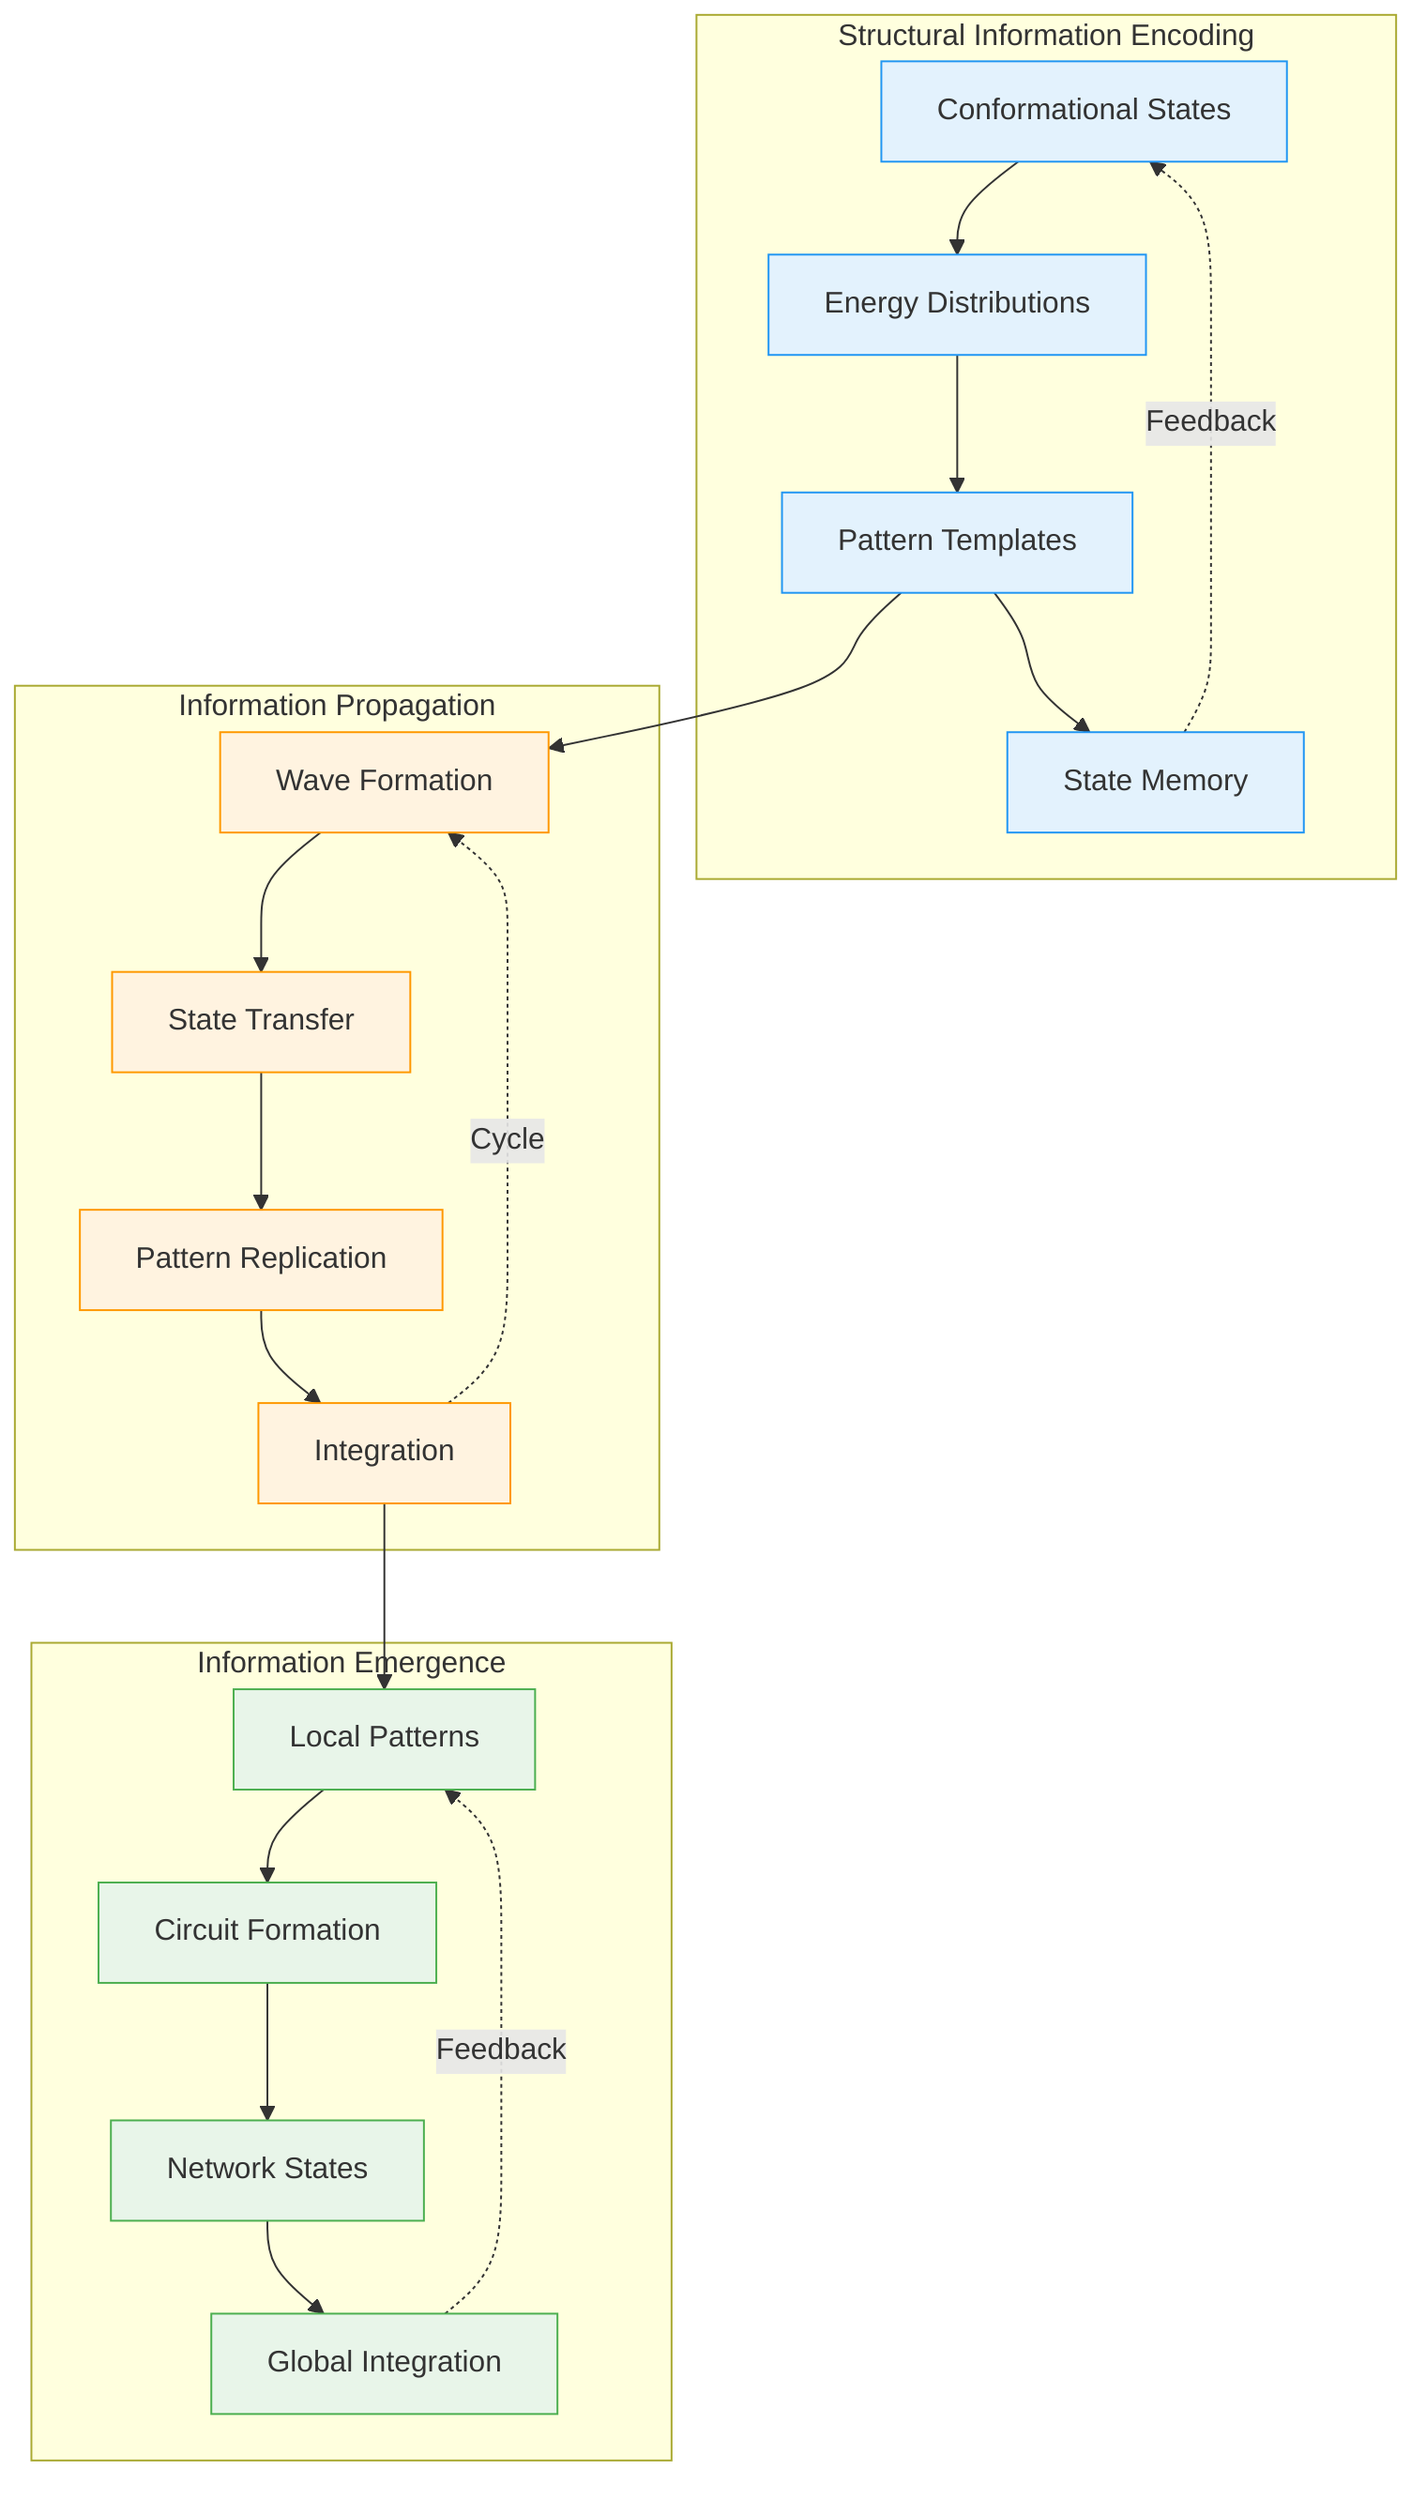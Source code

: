 flowchart TB
    subgraph StructuralEncoding["Structural Information Encoding"]
        direction TB
        SE1[Conformational States]
        SE2[Energy Distributions]
        SE3[Pattern Templates]
        SE4[State Memory]
        
        SE1 --> SE2
        SE2 --> SE3
        SE3 --> SE4
        SE4 -.->|Feedback| SE1
    end

    subgraph PropagationMechanisms["Information Propagation"]
        direction LR
        PM1[Wave Formation]
        PM2[State Transfer]
        PM3[Pattern Replication]
        PM4[Integration]
        
        PM1 --> PM2
        PM2 --> PM3
        PM3 --> PM4
        PM4 -.->|Cycle| PM1
    end

    subgraph EmergentProperties["Information Emergence"]
        direction TB
        EP1[Local Patterns]
        EP2[Circuit Formation]
        EP3[Network States]
        EP4[Global Integration]
        
        EP1 --> EP2
        EP2 --> EP3
        EP3 --> EP4
        EP4 -.->|Feedback| EP1
    end

    SE3 --> PM1
    PM4 --> EP1

    %% Styling
    classDef structural fill:#e3f2fd,stroke:#2196F3
    classDef propagation fill:#fff3e0,stroke:#FF9800
    classDef emergent fill:#e8f5e9,stroke:#4CAF50

    class SE1,SE2,SE3,SE4 structural
    class PM1,PM2,PM3,PM4 propagation
    class EP1,EP2,EP3,EP4 emergent